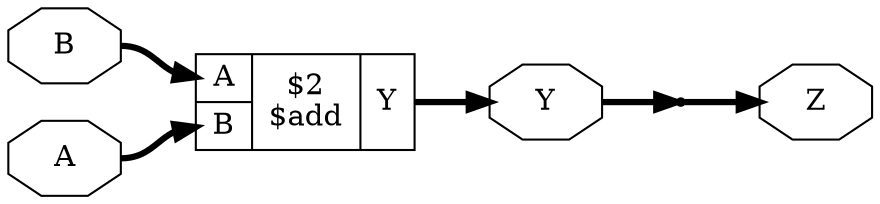 digraph "test" {
rankdir="LR";
remincross=true;
n1 [ shape=octagon, label="A", color="black", fontcolor="black" ];
n2 [ shape=octagon, label="B", color="black", fontcolor="black" ];
n3 [ shape=octagon, label="Y", color="black", fontcolor="black" ];
n4 [ shape=octagon, label="Z", color="black", fontcolor="black" ];
c5 [ shape=record, label="{{<p1> A|<p2> B}|$2\n$add|{<p3> Y}}",  ];
x0 [shape=point, ];
n1:e -> c5:p2:w [color="black", fontcolor="black", style="setlinewidth(3)", label=""];
n2:e -> c5:p1:w [color="black", fontcolor="black", style="setlinewidth(3)", label=""];
c5:p3:e -> n3:w [color="black", fontcolor="black", style="setlinewidth(3)", label=""];
n3:e -> x0:w [color="black", fontcolor="black", style="setlinewidth(3)", label=""];
x0:e -> n4:w [color="black", fontcolor="black", style="setlinewidth(3)", label=""];
}
